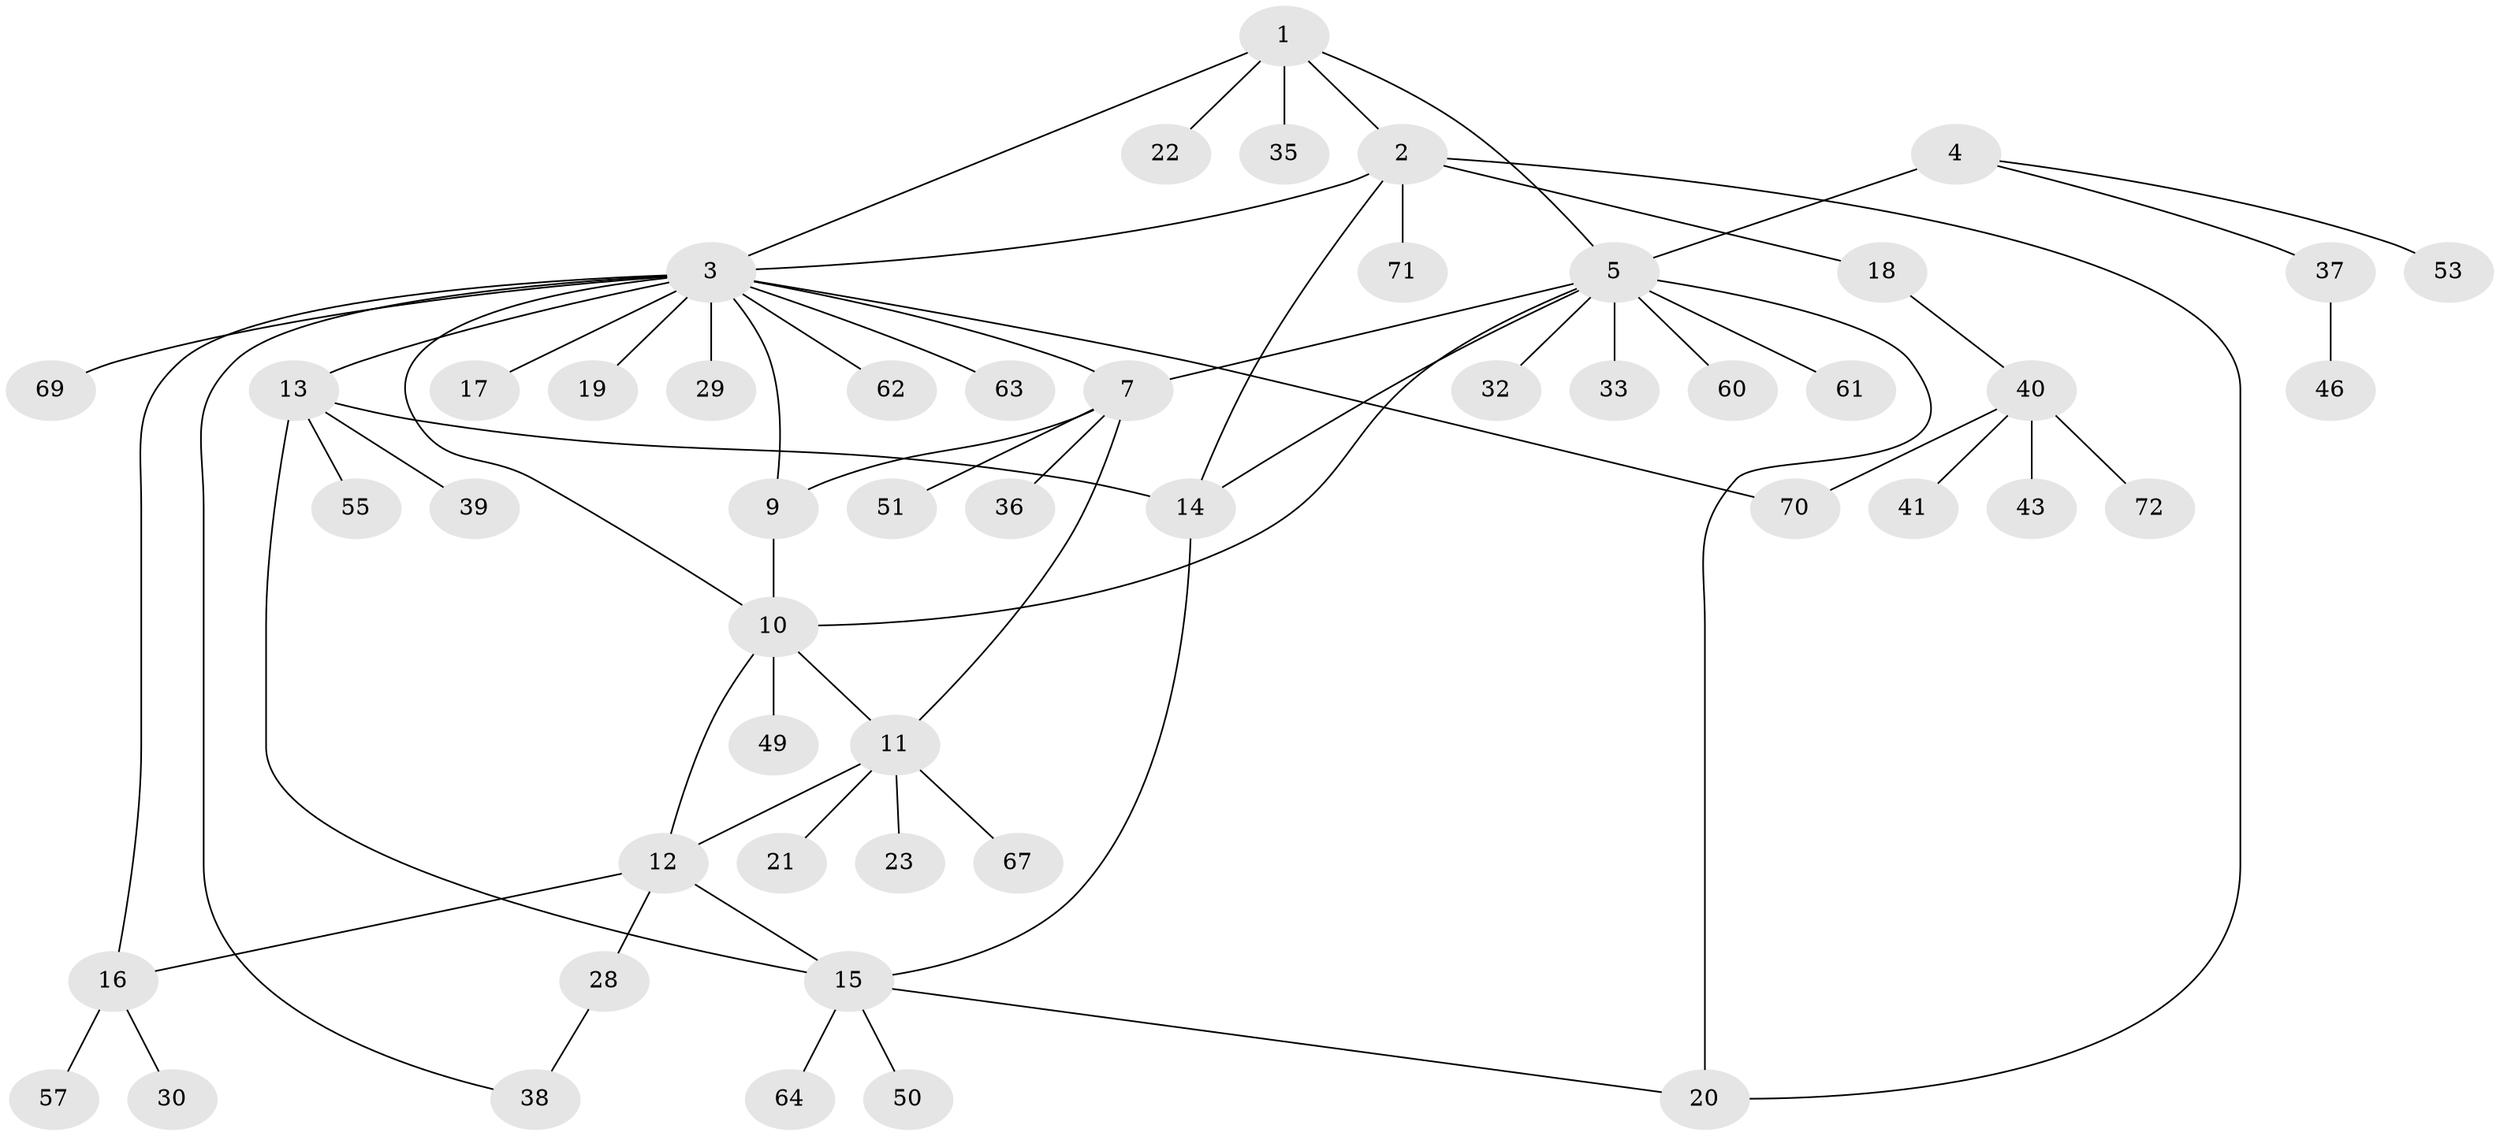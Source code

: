 // Generated by graph-tools (version 1.1) at 2025/24/03/03/25 07:24:15]
// undirected, 51 vertices, 66 edges
graph export_dot {
graph [start="1"]
  node [color=gray90,style=filled];
  1 [super="+31"];
  2 [super="+48"];
  3 [super="+8"];
  4 [super="+27"];
  5 [super="+6"];
  7 [super="+44"];
  9 [super="+45"];
  10 [super="+56"];
  11 [super="+59"];
  12 [super="+68"];
  13 [super="+26"];
  14 [super="+47"];
  15 [super="+65"];
  16 [super="+24"];
  17 [super="+25"];
  18;
  19;
  20 [super="+58"];
  21;
  22;
  23;
  28 [super="+34"];
  29;
  30;
  32;
  33;
  35;
  36;
  37;
  38 [super="+54"];
  39;
  40 [super="+42"];
  41;
  43;
  46;
  49 [super="+52"];
  50;
  51 [super="+66"];
  53;
  55;
  57;
  60;
  61;
  62;
  63;
  64;
  67;
  69;
  70;
  71;
  72;
  1 -- 2;
  1 -- 3;
  1 -- 22;
  1 -- 35;
  1 -- 5;
  2 -- 3;
  2 -- 14;
  2 -- 18;
  2 -- 71;
  2 -- 20;
  3 -- 10;
  3 -- 17;
  3 -- 19;
  3 -- 62;
  3 -- 69;
  3 -- 70;
  3 -- 7;
  3 -- 38;
  3 -- 9;
  3 -- 13;
  3 -- 29;
  3 -- 63;
  3 -- 16;
  4 -- 5 [weight=2];
  4 -- 37;
  4 -- 53;
  5 -- 7;
  5 -- 20;
  5 -- 32;
  5 -- 61;
  5 -- 33;
  5 -- 10;
  5 -- 60;
  5 -- 14;
  7 -- 9;
  7 -- 11;
  7 -- 36;
  7 -- 51;
  9 -- 10;
  10 -- 11;
  10 -- 12;
  10 -- 49;
  11 -- 12;
  11 -- 21;
  11 -- 23;
  11 -- 67;
  12 -- 15;
  12 -- 16;
  12 -- 28;
  13 -- 14;
  13 -- 15;
  13 -- 39;
  13 -- 55;
  14 -- 15;
  15 -- 20;
  15 -- 50;
  15 -- 64;
  16 -- 30;
  16 -- 57;
  18 -- 40;
  28 -- 38;
  37 -- 46;
  40 -- 41;
  40 -- 70;
  40 -- 72;
  40 -- 43;
}

